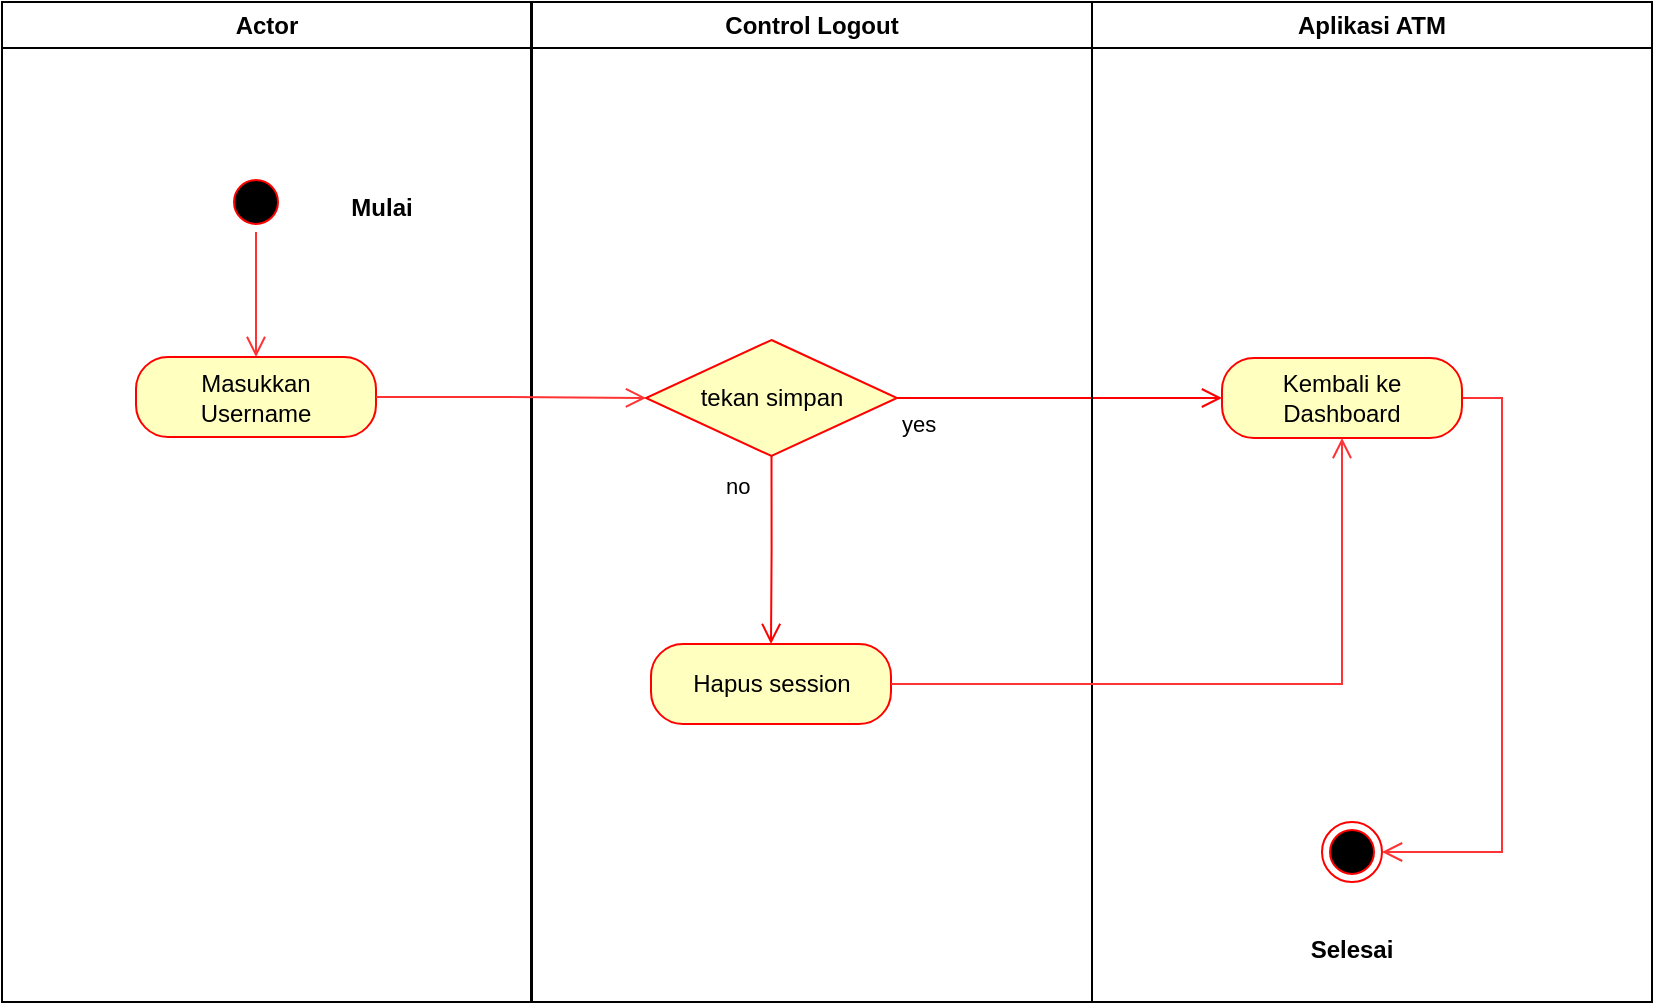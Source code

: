 <mxfile version="20.5.1" type="device"><diagram id="9csnaoTkdUNB5qV0YCvh" name="Page-1"><mxGraphModel dx="868" dy="425" grid="1" gridSize="10" guides="1" tooltips="1" connect="1" arrows="1" fold="1" page="1" pageScale="1" pageWidth="827" pageHeight="1169" math="0" shadow="0"><root><mxCell id="0"/><mxCell id="1" parent="0"/><mxCell id="Zn7lylaL_nr_-5WrIaxk-1" value="Actor" style="swimlane;whiteSpace=wrap" parent="1" vertex="1"><mxGeometry x="200" y="70" width="264.5" height="500" as="geometry"/></mxCell><mxCell id="Zn7lylaL_nr_-5WrIaxk-28" style="edgeStyle=orthogonalEdgeStyle;rounded=0;orthogonalLoop=1;jettySize=auto;html=1;exitX=0.5;exitY=1;exitDx=0;exitDy=0;entryX=0.5;entryY=0;entryDx=0;entryDy=0;strokeColor=#FF3333;endArrow=open;endFill=0;endSize=8;" parent="Zn7lylaL_nr_-5WrIaxk-1" source="Zn7lylaL_nr_-5WrIaxk-3" target="Zn7lylaL_nr_-5WrIaxk-6" edge="1"><mxGeometry relative="1" as="geometry"/></mxCell><mxCell id="Zn7lylaL_nr_-5WrIaxk-3" value="" style="ellipse;shape=startState;fillColor=#000000;strokeColor=#ff0000;" parent="Zn7lylaL_nr_-5WrIaxk-1" vertex="1"><mxGeometry x="112" y="85" width="30" height="30" as="geometry"/></mxCell><mxCell id="Zn7lylaL_nr_-5WrIaxk-4" value="Mulai" style="text;align=center;fontStyle=1;verticalAlign=middle;spacingLeft=3;spacingRight=3;strokeColor=none;rotatable=0;points=[[0,0.5],[1,0.5]];portConstraint=eastwest;" parent="Zn7lylaL_nr_-5WrIaxk-1" vertex="1"><mxGeometry x="150" y="89" width="80" height="26" as="geometry"/></mxCell><mxCell id="Zn7lylaL_nr_-5WrIaxk-6" value="Masukkan&lt;br&gt;Username" style="rounded=1;whiteSpace=wrap;html=1;arcSize=40;fontColor=#000000;fillColor=#ffffc0;strokeColor=#ff0000;" parent="Zn7lylaL_nr_-5WrIaxk-1" vertex="1"><mxGeometry x="67" y="177.5" width="120" height="40" as="geometry"/></mxCell><mxCell id="Zn7lylaL_nr_-5WrIaxk-7" style="edgeStyle=orthogonalEdgeStyle;rounded=0;orthogonalLoop=1;jettySize=auto;html=1;exitX=0.5;exitY=1;exitDx=0;exitDy=0;strokeColor=#FF3333;strokeWidth=1;endArrow=open;endFill=0;endSize=8;" parent="Zn7lylaL_nr_-5WrIaxk-1" source="Zn7lylaL_nr_-5WrIaxk-6" target="Zn7lylaL_nr_-5WrIaxk-6" edge="1"><mxGeometry relative="1" as="geometry"/></mxCell><mxCell id="Zn7lylaL_nr_-5WrIaxk-11" value="Control Logout" style="swimlane;whiteSpace=wrap" parent="1" vertex="1"><mxGeometry x="465" y="70" width="280" height="500" as="geometry"/></mxCell><mxCell id="Zn7lylaL_nr_-5WrIaxk-12" value="tekan simpan" style="rhombus;whiteSpace=wrap;html=1;fillColor=#ffffc0;strokeColor=#ff0000;strokeWidth=1;" parent="Zn7lylaL_nr_-5WrIaxk-11" vertex="1"><mxGeometry x="57" y="169" width="125.5" height="58" as="geometry"/></mxCell><mxCell id="Zn7lylaL_nr_-5WrIaxk-13" value="Hapus session" style="rounded=1;whiteSpace=wrap;html=1;arcSize=40;fontColor=#000000;fillColor=#ffffc0;strokeColor=#ff0000;strokeWidth=1;" parent="Zn7lylaL_nr_-5WrIaxk-11" vertex="1"><mxGeometry x="59.5" y="321" width="120" height="40" as="geometry"/></mxCell><mxCell id="Zn7lylaL_nr_-5WrIaxk-24" value="no" style="edgeStyle=orthogonalEdgeStyle;html=1;align=left;verticalAlign=bottom;endArrow=open;endSize=8;strokeColor=#ff0000;rounded=0;strokeWidth=1;exitX=0.5;exitY=1;exitDx=0;exitDy=0;entryX=0.5;entryY=0;entryDx=0;entryDy=0;" parent="Zn7lylaL_nr_-5WrIaxk-11" source="Zn7lylaL_nr_-5WrIaxk-12" target="Zn7lylaL_nr_-5WrIaxk-13" edge="1"><mxGeometry x="-0.489" y="-25" relative="1" as="geometry"><mxPoint x="120" y="320" as="targetPoint"/><mxPoint x="160" y="455" as="sourcePoint"/><mxPoint as="offset"/></mxGeometry></mxCell><mxCell id="Zn7lylaL_nr_-5WrIaxk-14" value="yes" style="edgeStyle=orthogonalEdgeStyle;html=1;align=left;verticalAlign=top;endArrow=open;endSize=8;strokeColor=#ff0000;rounded=0;exitX=1;exitY=0.5;exitDx=0;exitDy=0;entryX=0;entryY=0.5;entryDx=0;entryDy=0;" parent="1" source="Zn7lylaL_nr_-5WrIaxk-12" target="Zn7lylaL_nr_-5WrIaxk-19" edge="1"><mxGeometry x="-1" relative="1" as="geometry"><mxPoint x="800" y="659" as="targetPoint"/></mxGeometry></mxCell><mxCell id="Zn7lylaL_nr_-5WrIaxk-15" value="Aplikasi ATM" style="swimlane;whiteSpace=wrap" parent="1" vertex="1"><mxGeometry x="745" y="70" width="280" height="500" as="geometry"/></mxCell><mxCell id="Zn7lylaL_nr_-5WrIaxk-16" value="" style="ellipse;html=1;shape=endState;fillColor=#000000;strokeColor=#ff0000;strokeWidth=1;" parent="Zn7lylaL_nr_-5WrIaxk-15" vertex="1"><mxGeometry x="115" y="410" width="30" height="30" as="geometry"/></mxCell><mxCell id="Zn7lylaL_nr_-5WrIaxk-17" value="Selesai" style="text;align=center;fontStyle=1;verticalAlign=middle;spacingLeft=3;spacingRight=3;strokeColor=none;rotatable=0;points=[[0,0.5],[1,0.5]];portConstraint=eastwest;" parent="Zn7lylaL_nr_-5WrIaxk-15" vertex="1"><mxGeometry x="90" y="460" width="80" height="26" as="geometry"/></mxCell><mxCell id="Zn7lylaL_nr_-5WrIaxk-18" style="edgeStyle=orthogonalEdgeStyle;rounded=0;orthogonalLoop=1;jettySize=auto;html=1;exitX=1;exitY=0.5;exitDx=0;exitDy=0;entryX=1;entryY=0.5;entryDx=0;entryDy=0;strokeColor=#FF3333;strokeWidth=1;endArrow=open;endFill=0;endSize=8;" parent="Zn7lylaL_nr_-5WrIaxk-15" source="Zn7lylaL_nr_-5WrIaxk-19" target="Zn7lylaL_nr_-5WrIaxk-16" edge="1"><mxGeometry relative="1" as="geometry"/></mxCell><mxCell id="Zn7lylaL_nr_-5WrIaxk-19" value="Kembali ke Dashboard" style="rounded=1;whiteSpace=wrap;html=1;arcSize=40;fontColor=#000000;fillColor=#ffffc0;strokeColor=#ff0000;strokeWidth=1;" parent="Zn7lylaL_nr_-5WrIaxk-15" vertex="1"><mxGeometry x="65" y="178" width="120" height="40" as="geometry"/></mxCell><mxCell id="Zn7lylaL_nr_-5WrIaxk-26" style="edgeStyle=orthogonalEdgeStyle;rounded=0;orthogonalLoop=1;jettySize=auto;html=1;entryX=0;entryY=0.5;entryDx=0;entryDy=0;strokeColor=#FF3333;strokeWidth=1;endArrow=open;endFill=0;endSize=8;exitX=1;exitY=0.5;exitDx=0;exitDy=0;" parent="1" source="Zn7lylaL_nr_-5WrIaxk-6" target="Zn7lylaL_nr_-5WrIaxk-12" edge="1"><mxGeometry relative="1" as="geometry"><mxPoint x="471" y="320.96" as="sourcePoint"/></mxGeometry></mxCell><mxCell id="Zn7lylaL_nr_-5WrIaxk-27" style="edgeStyle=orthogonalEdgeStyle;orthogonalLoop=1;jettySize=auto;html=1;exitX=1;exitY=0.5;exitDx=0;exitDy=0;endArrow=open;endFill=0;endSize=8;strokeColor=#FF3333;entryX=0.5;entryY=1;entryDx=0;entryDy=0;rounded=0;" parent="1" source="Zn7lylaL_nr_-5WrIaxk-13" target="Zn7lylaL_nr_-5WrIaxk-19" edge="1"><mxGeometry relative="1" as="geometry"><mxPoint x="825" y="490" as="targetPoint"/></mxGeometry></mxCell></root></mxGraphModel></diagram></mxfile>